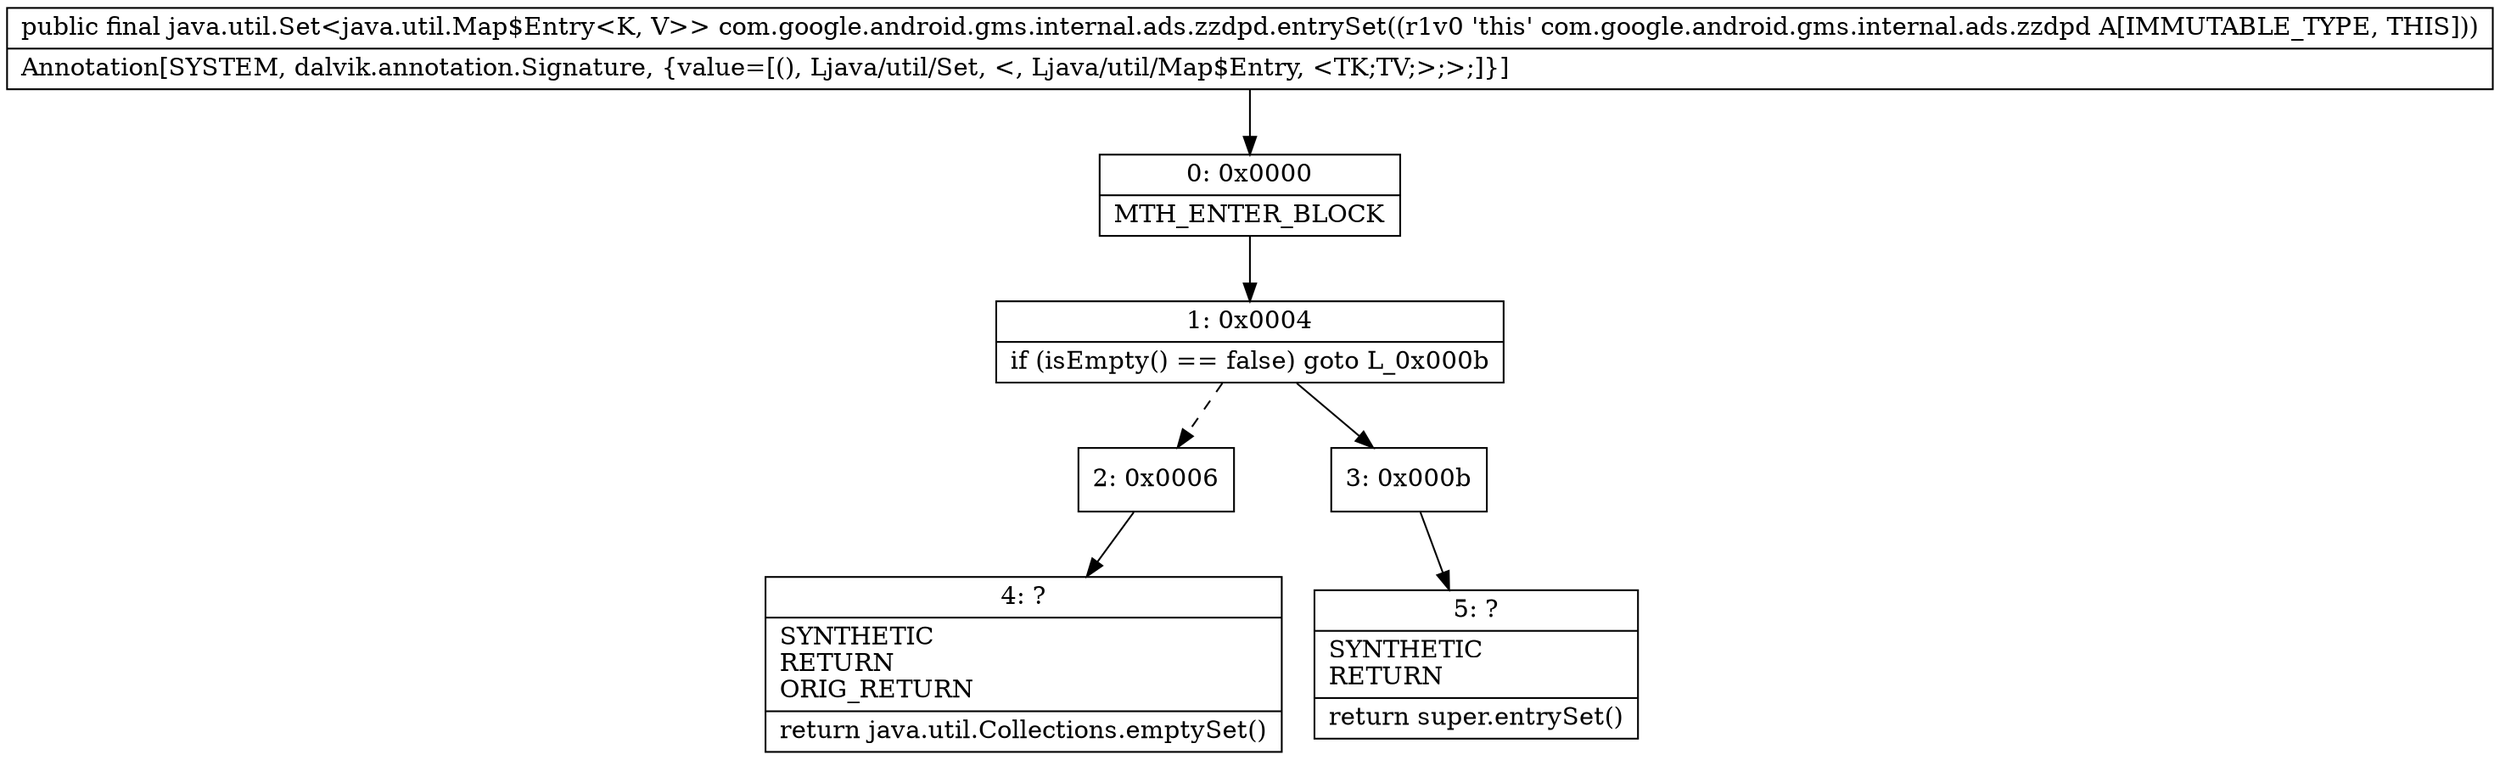 digraph "CFG forcom.google.android.gms.internal.ads.zzdpd.entrySet()Ljava\/util\/Set;" {
Node_0 [shape=record,label="{0\:\ 0x0000|MTH_ENTER_BLOCK\l}"];
Node_1 [shape=record,label="{1\:\ 0x0004|if (isEmpty() == false) goto L_0x000b\l}"];
Node_2 [shape=record,label="{2\:\ 0x0006}"];
Node_3 [shape=record,label="{3\:\ 0x000b}"];
Node_4 [shape=record,label="{4\:\ ?|SYNTHETIC\lRETURN\lORIG_RETURN\l|return java.util.Collections.emptySet()\l}"];
Node_5 [shape=record,label="{5\:\ ?|SYNTHETIC\lRETURN\l|return super.entrySet()\l}"];
MethodNode[shape=record,label="{public final java.util.Set\<java.util.Map$Entry\<K, V\>\> com.google.android.gms.internal.ads.zzdpd.entrySet((r1v0 'this' com.google.android.gms.internal.ads.zzdpd A[IMMUTABLE_TYPE, THIS]))  | Annotation[SYSTEM, dalvik.annotation.Signature, \{value=[(), Ljava\/util\/Set, \<, Ljava\/util\/Map$Entry, \<TK;TV;\>;\>;]\}]\l}"];
MethodNode -> Node_0;
Node_0 -> Node_1;
Node_1 -> Node_2[style=dashed];
Node_1 -> Node_3;
Node_2 -> Node_4;
Node_3 -> Node_5;
}

